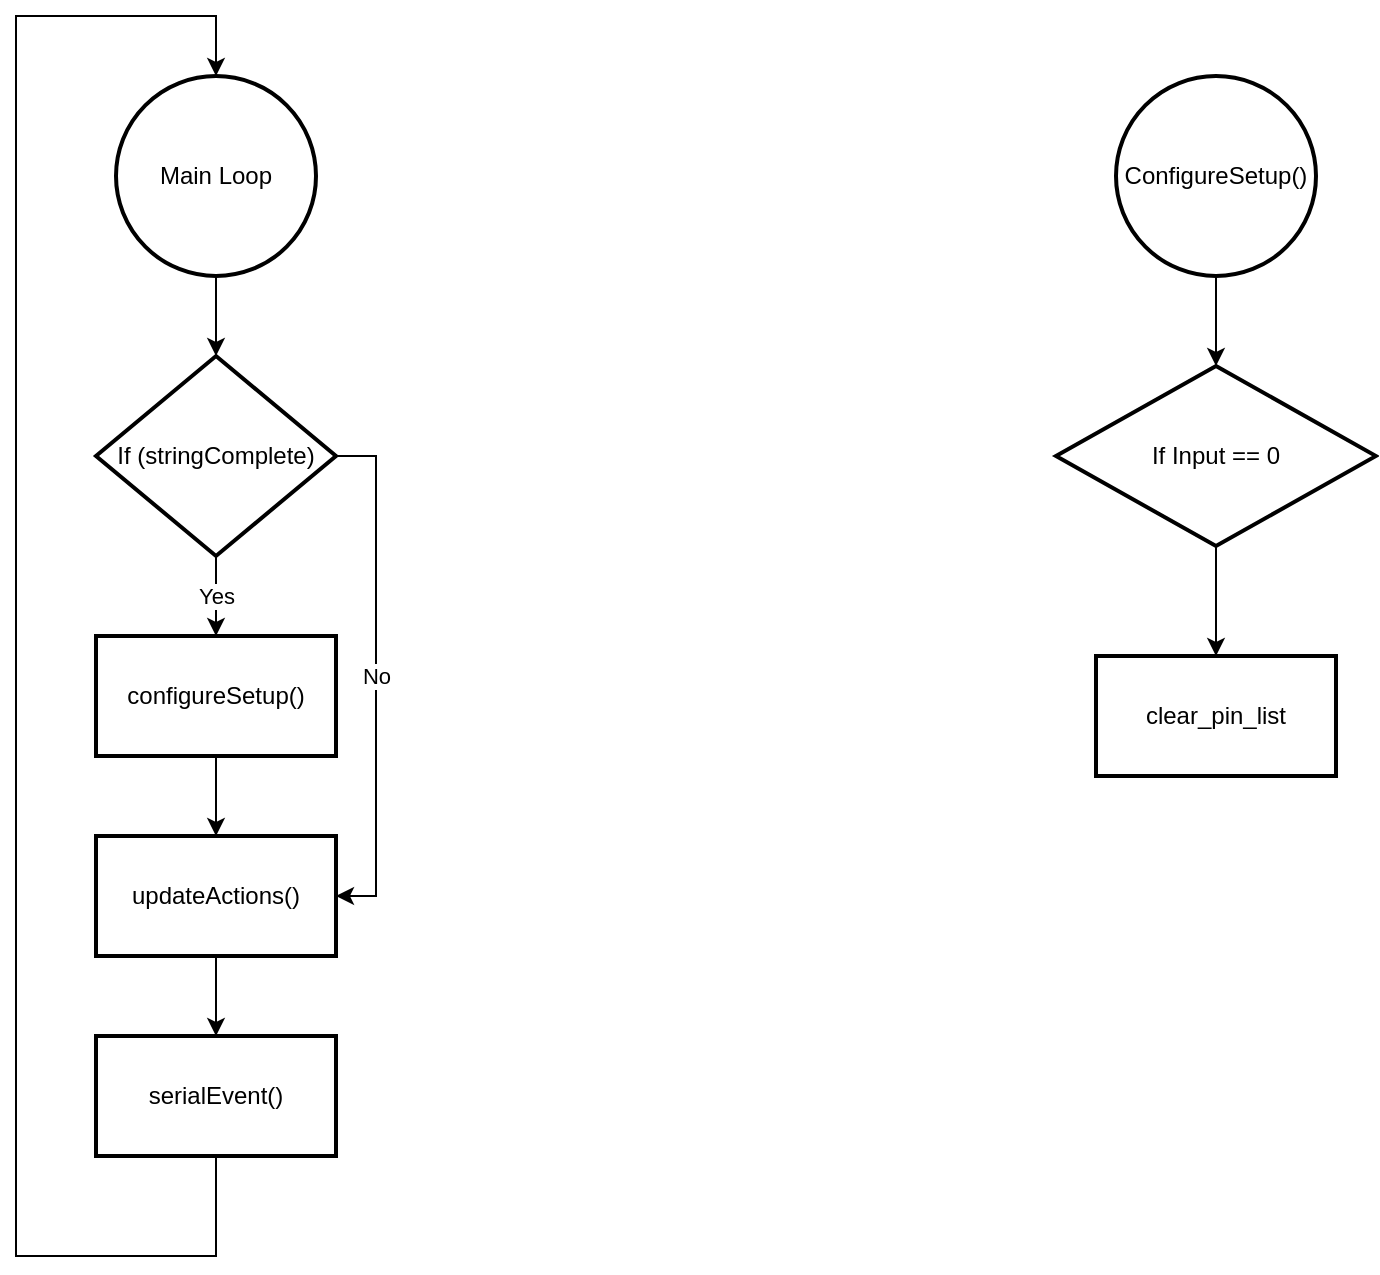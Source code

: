 <mxfile version="14.5.7" type="github" pages="2">
  <diagram id="C5RBs43oDa-KdzZeNtuy" name="MainLoop">
    <mxGraphModel dx="1278" dy="580" grid="1" gridSize="10" guides="1" tooltips="1" connect="1" arrows="1" fold="1" page="1" pageScale="1" pageWidth="827" pageHeight="1169" math="0" shadow="0">
      <root>
        <mxCell id="WIyWlLk6GJQsqaUBKTNV-0" />
        <mxCell id="WIyWlLk6GJQsqaUBKTNV-1" parent="WIyWlLk6GJQsqaUBKTNV-0" />
        <mxCell id="0K373mMc4VCgQYwYwleJ-3" value="" style="edgeStyle=orthogonalEdgeStyle;rounded=0;orthogonalLoop=1;jettySize=auto;html=1;" edge="1" parent="WIyWlLk6GJQsqaUBKTNV-1" source="XIw5_Q0r5yPtwuoXxhw9-1" target="0K373mMc4VCgQYwYwleJ-2">
          <mxGeometry relative="1" as="geometry" />
        </mxCell>
        <mxCell id="XIw5_Q0r5yPtwuoXxhw9-1" value="Main Loop" style="strokeWidth=2;html=1;shape=mxgraph.flowchart.start_2;whiteSpace=wrap;" vertex="1" parent="WIyWlLk6GJQsqaUBKTNV-1">
          <mxGeometry x="100" y="50" width="100" height="100" as="geometry" />
        </mxCell>
        <mxCell id="0K373mMc4VCgQYwYwleJ-5" value="Yes" style="edgeStyle=orthogonalEdgeStyle;rounded=0;orthogonalLoop=1;jettySize=auto;html=1;" edge="1" parent="WIyWlLk6GJQsqaUBKTNV-1" source="0K373mMc4VCgQYwYwleJ-2" target="0K373mMc4VCgQYwYwleJ-4">
          <mxGeometry relative="1" as="geometry" />
        </mxCell>
        <mxCell id="0K373mMc4VCgQYwYwleJ-7" value="No" style="edgeStyle=orthogonalEdgeStyle;rounded=0;orthogonalLoop=1;jettySize=auto;html=1;entryX=1;entryY=0.5;entryDx=0;entryDy=0;" edge="1" parent="WIyWlLk6GJQsqaUBKTNV-1" source="0K373mMc4VCgQYwYwleJ-2" target="0K373mMc4VCgQYwYwleJ-8">
          <mxGeometry relative="1" as="geometry">
            <mxPoint x="290" y="330" as="targetPoint" />
            <Array as="points">
              <mxPoint x="230" y="240" />
              <mxPoint x="230" y="460" />
            </Array>
          </mxGeometry>
        </mxCell>
        <mxCell id="0K373mMc4VCgQYwYwleJ-2" value="If (stringComplete)" style="rhombus;whiteSpace=wrap;html=1;strokeWidth=2;" vertex="1" parent="WIyWlLk6GJQsqaUBKTNV-1">
          <mxGeometry x="90" y="190" width="120" height="100" as="geometry" />
        </mxCell>
        <mxCell id="0K373mMc4VCgQYwYwleJ-9" value="" style="edgeStyle=orthogonalEdgeStyle;rounded=0;orthogonalLoop=1;jettySize=auto;html=1;" edge="1" parent="WIyWlLk6GJQsqaUBKTNV-1" source="0K373mMc4VCgQYwYwleJ-4" target="0K373mMc4VCgQYwYwleJ-8">
          <mxGeometry relative="1" as="geometry" />
        </mxCell>
        <mxCell id="0K373mMc4VCgQYwYwleJ-4" value="configureSetup()" style="whiteSpace=wrap;html=1;strokeWidth=2;" vertex="1" parent="WIyWlLk6GJQsqaUBKTNV-1">
          <mxGeometry x="90" y="330" width="120" height="60" as="geometry" />
        </mxCell>
        <mxCell id="0K373mMc4VCgQYwYwleJ-10" style="edgeStyle=orthogonalEdgeStyle;rounded=0;orthogonalLoop=1;jettySize=auto;html=1;entryX=0.5;entryY=0;entryDx=0;entryDy=0;entryPerimeter=0;exitX=0.5;exitY=1;exitDx=0;exitDy=0;" edge="1" parent="WIyWlLk6GJQsqaUBKTNV-1" source="0K373mMc4VCgQYwYwleJ-12" target="XIw5_Q0r5yPtwuoXxhw9-1">
          <mxGeometry relative="1" as="geometry">
            <mxPoint x="40" y="20" as="targetPoint" />
            <mxPoint x="150" y="590" as="sourcePoint" />
            <Array as="points">
              <mxPoint x="150" y="640" />
              <mxPoint x="50" y="640" />
              <mxPoint x="50" y="20" />
              <mxPoint x="150" y="20" />
            </Array>
          </mxGeometry>
        </mxCell>
        <mxCell id="0K373mMc4VCgQYwYwleJ-13" value="" style="edgeStyle=orthogonalEdgeStyle;rounded=0;orthogonalLoop=1;jettySize=auto;html=1;" edge="1" parent="WIyWlLk6GJQsqaUBKTNV-1" source="0K373mMc4VCgQYwYwleJ-8" target="0K373mMc4VCgQYwYwleJ-12">
          <mxGeometry relative="1" as="geometry" />
        </mxCell>
        <mxCell id="0K373mMc4VCgQYwYwleJ-8" value="updateActions()" style="whiteSpace=wrap;html=1;strokeWidth=2;" vertex="1" parent="WIyWlLk6GJQsqaUBKTNV-1">
          <mxGeometry x="90" y="430" width="120" height="60" as="geometry" />
        </mxCell>
        <mxCell id="0K373mMc4VCgQYwYwleJ-12" value="serialEvent()" style="whiteSpace=wrap;html=1;strokeWidth=2;" vertex="1" parent="WIyWlLk6GJQsqaUBKTNV-1">
          <mxGeometry x="90" y="530" width="120" height="60" as="geometry" />
        </mxCell>
        <mxCell id="CgRK0EYmNwmR3ZKhIUKx-4" value="" style="edgeStyle=orthogonalEdgeStyle;rounded=0;orthogonalLoop=1;jettySize=auto;html=1;" edge="1" parent="WIyWlLk6GJQsqaUBKTNV-1" source="CgRK0EYmNwmR3ZKhIUKx-0" target="CgRK0EYmNwmR3ZKhIUKx-3">
          <mxGeometry relative="1" as="geometry" />
        </mxCell>
        <mxCell id="CgRK0EYmNwmR3ZKhIUKx-0" value="ConfigureSetup()" style="strokeWidth=2;html=1;shape=mxgraph.flowchart.start_2;whiteSpace=wrap;" vertex="1" parent="WIyWlLk6GJQsqaUBKTNV-1">
          <mxGeometry x="600" y="50" width="100" height="100" as="geometry" />
        </mxCell>
        <mxCell id="CgRK0EYmNwmR3ZKhIUKx-6" value="" style="edgeStyle=orthogonalEdgeStyle;rounded=0;orthogonalLoop=1;jettySize=auto;html=1;" edge="1" parent="WIyWlLk6GJQsqaUBKTNV-1" source="CgRK0EYmNwmR3ZKhIUKx-3" target="CgRK0EYmNwmR3ZKhIUKx-5">
          <mxGeometry relative="1" as="geometry" />
        </mxCell>
        <mxCell id="CgRK0EYmNwmR3ZKhIUKx-3" value="If Input == 0" style="rhombus;whiteSpace=wrap;html=1;strokeWidth=2;" vertex="1" parent="WIyWlLk6GJQsqaUBKTNV-1">
          <mxGeometry x="570" y="195" width="160" height="90" as="geometry" />
        </mxCell>
        <mxCell id="CgRK0EYmNwmR3ZKhIUKx-5" value="clear_pin_list" style="whiteSpace=wrap;html=1;strokeWidth=2;" vertex="1" parent="WIyWlLk6GJQsqaUBKTNV-1">
          <mxGeometry x="590" y="340" width="120" height="60" as="geometry" />
        </mxCell>
      </root>
    </mxGraphModel>
  </diagram>
  <diagram id="H8BbD9E-jyJD5Mcs4bjP" name="Initialization">
    <mxGraphModel dx="1278" dy="580" grid="1" gridSize="10" guides="1" tooltips="1" connect="1" arrows="1" fold="1" page="1" pageScale="1" pageWidth="850" pageHeight="1100" math="0" shadow="0">
      <root>
        <mxCell id="xYCEXouan64_DsXRIW32-0" />
        <mxCell id="xYCEXouan64_DsXRIW32-1" parent="xYCEXouan64_DsXRIW32-0" />
        <mxCell id="v9deC8W95bCvRwdeYk7m-2" value="" style="edgeStyle=orthogonalEdgeStyle;rounded=0;orthogonalLoop=1;jettySize=auto;html=1;" edge="1" parent="xYCEXouan64_DsXRIW32-1" source="v9deC8W95bCvRwdeYk7m-0" target="v9deC8W95bCvRwdeYk7m-1">
          <mxGeometry relative="1" as="geometry" />
        </mxCell>
        <mxCell id="v9deC8W95bCvRwdeYk7m-0" value="Initialization" style="strokeWidth=2;html=1;shape=mxgraph.flowchart.start_2;whiteSpace=wrap;" vertex="1" parent="xYCEXouan64_DsXRIW32-1">
          <mxGeometry x="90" y="50" width="100" height="100" as="geometry" />
        </mxCell>
        <mxCell id="v9deC8W95bCvRwdeYk7m-4" value="" style="edgeStyle=orthogonalEdgeStyle;rounded=0;orthogonalLoop=1;jettySize=auto;html=1;" edge="1" parent="xYCEXouan64_DsXRIW32-1" source="v9deC8W95bCvRwdeYk7m-1" target="v9deC8W95bCvRwdeYk7m-3">
          <mxGeometry relative="1" as="geometry" />
        </mxCell>
        <mxCell id="v9deC8W95bCvRwdeYk7m-1" value="Initialize all global variables" style="whiteSpace=wrap;html=1;strokeWidth=2;" vertex="1" parent="xYCEXouan64_DsXRIW32-1">
          <mxGeometry x="80" y="210" width="120" height="60" as="geometry" />
        </mxCell>
        <mxCell id="v9deC8W95bCvRwdeYk7m-8" value="" style="edgeStyle=orthogonalEdgeStyle;rounded=0;orthogonalLoop=1;jettySize=auto;html=1;" edge="1" parent="xYCEXouan64_DsXRIW32-1" source="v9deC8W95bCvRwdeYk7m-3" target="v9deC8W95bCvRwdeYk7m-7">
          <mxGeometry relative="1" as="geometry" />
        </mxCell>
        <mxCell id="v9deC8W95bCvRwdeYk7m-3" value="Setup()" style="whiteSpace=wrap;html=1;strokeWidth=2;" vertex="1" parent="xYCEXouan64_DsXRIW32-1">
          <mxGeometry x="80" y="310" width="120" height="60" as="geometry" />
        </mxCell>
        <mxCell id="v9deC8W95bCvRwdeYk7m-7" value="End Setup" style="strokeWidth=2;html=1;shape=mxgraph.flowchart.terminator;whiteSpace=wrap;" vertex="1" parent="xYCEXouan64_DsXRIW32-1">
          <mxGeometry x="90" y="410" width="100" height="60" as="geometry" />
        </mxCell>
        <mxCell id="v9deC8W95bCvRwdeYk7m-12" value="" style="edgeStyle=orthogonalEdgeStyle;rounded=0;orthogonalLoop=1;jettySize=auto;html=1;" edge="1" parent="xYCEXouan64_DsXRIW32-1" source="v9deC8W95bCvRwdeYk7m-10" target="v9deC8W95bCvRwdeYk7m-11">
          <mxGeometry relative="1" as="geometry" />
        </mxCell>
        <mxCell id="v9deC8W95bCvRwdeYk7m-10" value="Setup" style="strokeWidth=2;html=1;shape=mxgraph.flowchart.start_2;whiteSpace=wrap;" vertex="1" parent="xYCEXouan64_DsXRIW32-1">
          <mxGeometry x="260" y="50" width="100" height="100" as="geometry" />
        </mxCell>
        <mxCell id="v9deC8W95bCvRwdeYk7m-14" value="" style="edgeStyle=orthogonalEdgeStyle;rounded=0;orthogonalLoop=1;jettySize=auto;html=1;" edge="1" parent="xYCEXouan64_DsXRIW32-1" source="v9deC8W95bCvRwdeYk7m-11" target="v9deC8W95bCvRwdeYk7m-13">
          <mxGeometry relative="1" as="geometry" />
        </mxCell>
        <mxCell id="v9deC8W95bCvRwdeYk7m-11" value="Initialize inputString" style="whiteSpace=wrap;html=1;strokeWidth=2;" vertex="1" parent="xYCEXouan64_DsXRIW32-1">
          <mxGeometry x="250" y="210" width="120" height="60" as="geometry" />
        </mxCell>
        <mxCell id="v9deC8W95bCvRwdeYk7m-16" value="" style="edgeStyle=orthogonalEdgeStyle;rounded=0;orthogonalLoop=1;jettySize=auto;html=1;" edge="1" parent="xYCEXouan64_DsXRIW32-1" source="v9deC8W95bCvRwdeYk7m-13" target="v9deC8W95bCvRwdeYk7m-15">
          <mxGeometry relative="1" as="geometry" />
        </mxCell>
        <mxCell id="v9deC8W95bCvRwdeYk7m-13" value="Begin serial" style="whiteSpace=wrap;html=1;strokeWidth=2;" vertex="1" parent="xYCEXouan64_DsXRIW32-1">
          <mxGeometry x="250" y="310" width="120" height="60" as="geometry" />
        </mxCell>
        <mxCell id="v9deC8W95bCvRwdeYk7m-18" value="" style="edgeStyle=orthogonalEdgeStyle;rounded=0;orthogonalLoop=1;jettySize=auto;html=1;" edge="1" parent="xYCEXouan64_DsXRIW32-1" source="v9deC8W95bCvRwdeYk7m-15" target="v9deC8W95bCvRwdeYk7m-17">
          <mxGeometry relative="1" as="geometry" />
        </mxCell>
        <mxCell id="v9deC8W95bCvRwdeYk7m-15" value="Wait for Serial to open" style="whiteSpace=wrap;html=1;strokeWidth=2;" vertex="1" parent="xYCEXouan64_DsXRIW32-1">
          <mxGeometry x="250" y="410" width="120" height="60" as="geometry" />
        </mxCell>
        <mxCell id="v9deC8W95bCvRwdeYk7m-17" value="End Setup" style="strokeWidth=2;html=1;shape=mxgraph.flowchart.terminator;whiteSpace=wrap;" vertex="1" parent="xYCEXouan64_DsXRIW32-1">
          <mxGeometry x="260" y="500" width="100" height="60" as="geometry" />
        </mxCell>
      </root>
    </mxGraphModel>
  </diagram>
</mxfile>
